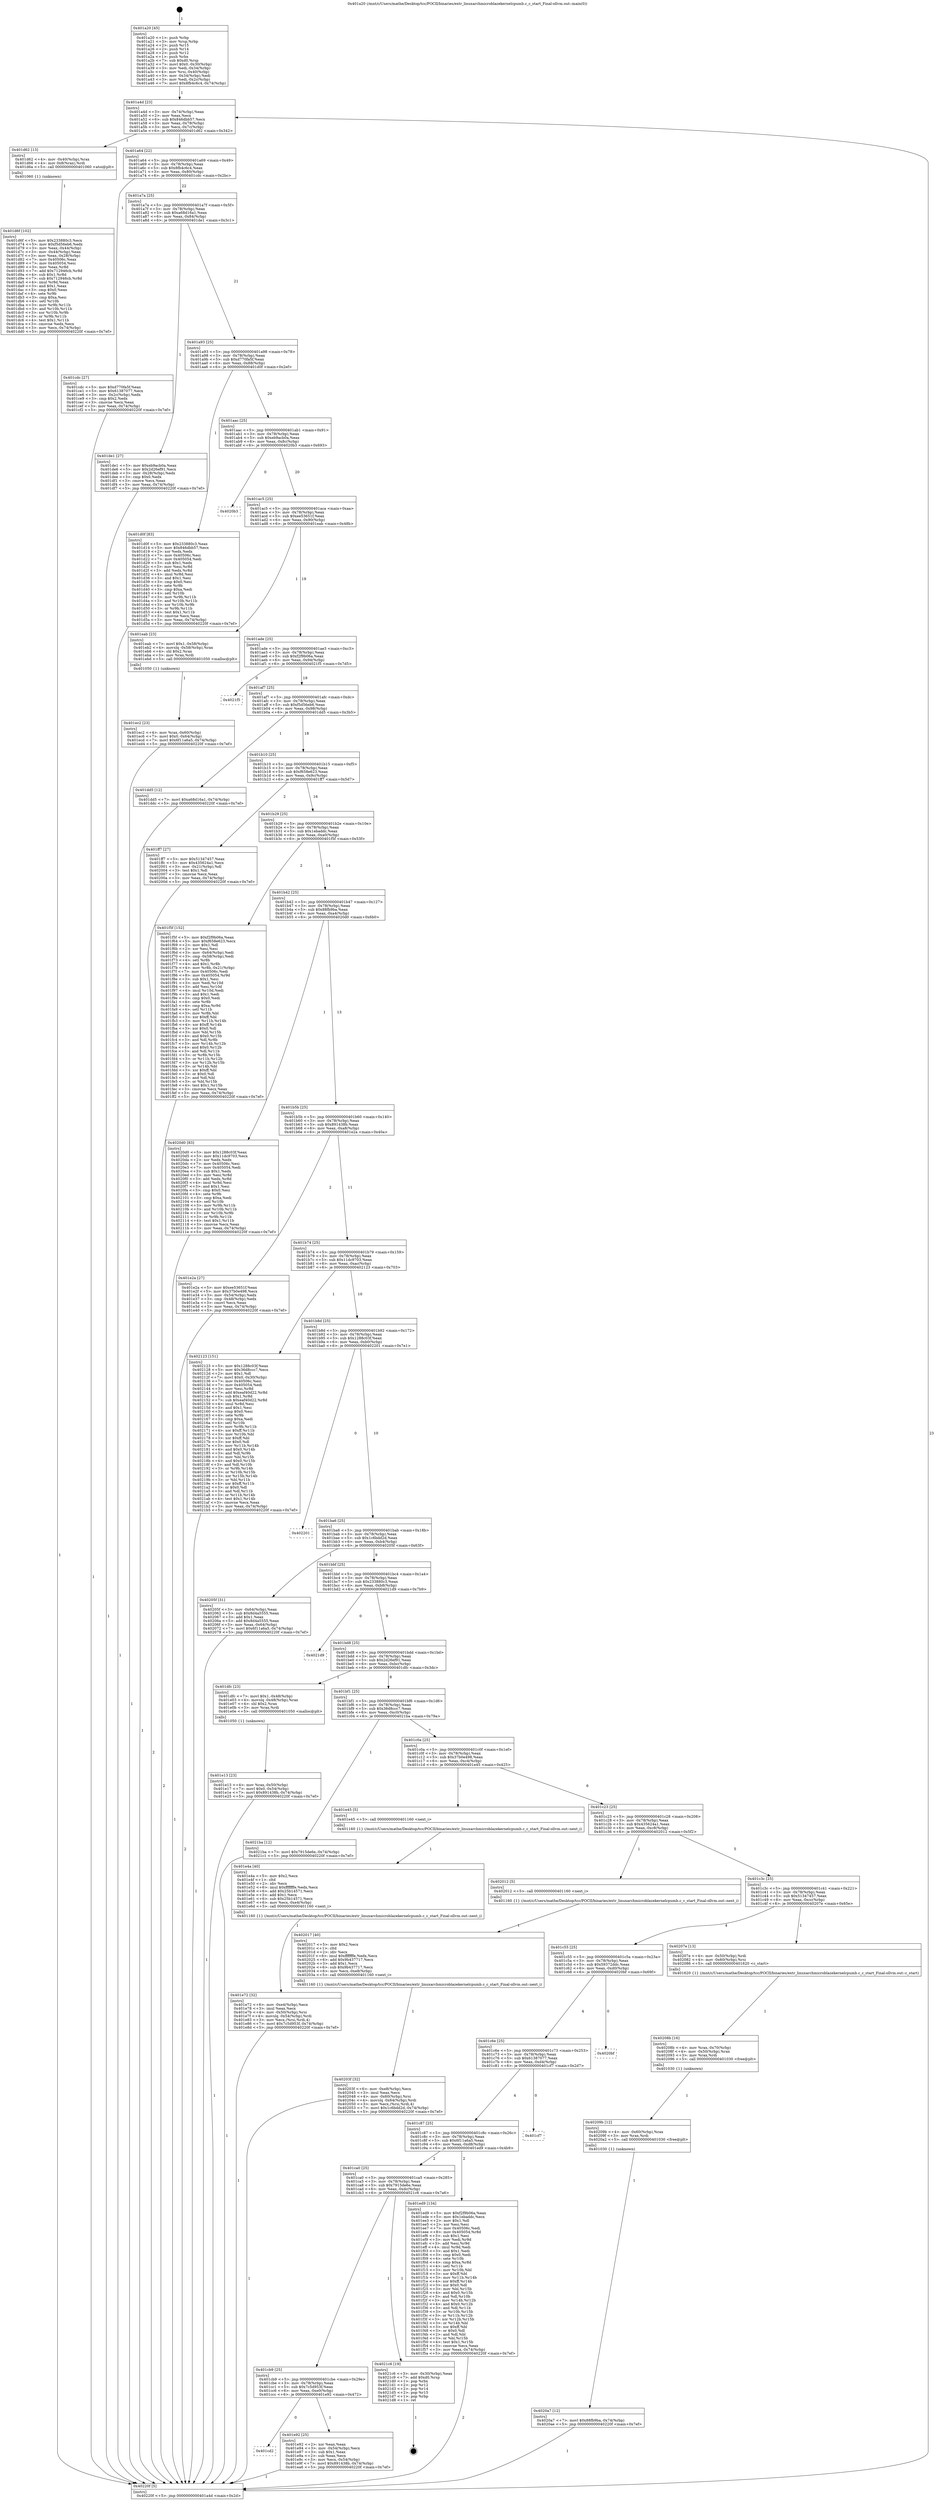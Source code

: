digraph "0x401a20" {
  label = "0x401a20 (/mnt/c/Users/mathe/Desktop/tcc/POCII/binaries/extr_linuxarchmicroblazekernelcpumb.c_c_start_Final-ollvm.out::main(0))"
  labelloc = "t"
  node[shape=record]

  Entry [label="",width=0.3,height=0.3,shape=circle,fillcolor=black,style=filled]
  "0x401a4d" [label="{
     0x401a4d [23]\l
     | [instrs]\l
     &nbsp;&nbsp;0x401a4d \<+3\>: mov -0x74(%rbp),%eax\l
     &nbsp;&nbsp;0x401a50 \<+2\>: mov %eax,%ecx\l
     &nbsp;&nbsp;0x401a52 \<+6\>: sub $0x846dbb57,%ecx\l
     &nbsp;&nbsp;0x401a58 \<+3\>: mov %eax,-0x78(%rbp)\l
     &nbsp;&nbsp;0x401a5b \<+3\>: mov %ecx,-0x7c(%rbp)\l
     &nbsp;&nbsp;0x401a5e \<+6\>: je 0000000000401d62 \<main+0x342\>\l
  }"]
  "0x401d62" [label="{
     0x401d62 [13]\l
     | [instrs]\l
     &nbsp;&nbsp;0x401d62 \<+4\>: mov -0x40(%rbp),%rax\l
     &nbsp;&nbsp;0x401d66 \<+4\>: mov 0x8(%rax),%rdi\l
     &nbsp;&nbsp;0x401d6a \<+5\>: call 0000000000401060 \<atoi@plt\>\l
     | [calls]\l
     &nbsp;&nbsp;0x401060 \{1\} (unknown)\l
  }"]
  "0x401a64" [label="{
     0x401a64 [22]\l
     | [instrs]\l
     &nbsp;&nbsp;0x401a64 \<+5\>: jmp 0000000000401a69 \<main+0x49\>\l
     &nbsp;&nbsp;0x401a69 \<+3\>: mov -0x78(%rbp),%eax\l
     &nbsp;&nbsp;0x401a6c \<+5\>: sub $0x8fb4c6c4,%eax\l
     &nbsp;&nbsp;0x401a71 \<+3\>: mov %eax,-0x80(%rbp)\l
     &nbsp;&nbsp;0x401a74 \<+6\>: je 0000000000401cdc \<main+0x2bc\>\l
  }"]
  Exit [label="",width=0.3,height=0.3,shape=circle,fillcolor=black,style=filled,peripheries=2]
  "0x401cdc" [label="{
     0x401cdc [27]\l
     | [instrs]\l
     &nbsp;&nbsp;0x401cdc \<+5\>: mov $0xd770fa5f,%eax\l
     &nbsp;&nbsp;0x401ce1 \<+5\>: mov $0x61387077,%ecx\l
     &nbsp;&nbsp;0x401ce6 \<+3\>: mov -0x2c(%rbp),%edx\l
     &nbsp;&nbsp;0x401ce9 \<+3\>: cmp $0x2,%edx\l
     &nbsp;&nbsp;0x401cec \<+3\>: cmovne %ecx,%eax\l
     &nbsp;&nbsp;0x401cef \<+3\>: mov %eax,-0x74(%rbp)\l
     &nbsp;&nbsp;0x401cf2 \<+5\>: jmp 000000000040220f \<main+0x7ef\>\l
  }"]
  "0x401a7a" [label="{
     0x401a7a [25]\l
     | [instrs]\l
     &nbsp;&nbsp;0x401a7a \<+5\>: jmp 0000000000401a7f \<main+0x5f\>\l
     &nbsp;&nbsp;0x401a7f \<+3\>: mov -0x78(%rbp),%eax\l
     &nbsp;&nbsp;0x401a82 \<+5\>: sub $0xa68d16a1,%eax\l
     &nbsp;&nbsp;0x401a87 \<+6\>: mov %eax,-0x84(%rbp)\l
     &nbsp;&nbsp;0x401a8d \<+6\>: je 0000000000401de1 \<main+0x3c1\>\l
  }"]
  "0x40220f" [label="{
     0x40220f [5]\l
     | [instrs]\l
     &nbsp;&nbsp;0x40220f \<+5\>: jmp 0000000000401a4d \<main+0x2d\>\l
  }"]
  "0x401a20" [label="{
     0x401a20 [45]\l
     | [instrs]\l
     &nbsp;&nbsp;0x401a20 \<+1\>: push %rbp\l
     &nbsp;&nbsp;0x401a21 \<+3\>: mov %rsp,%rbp\l
     &nbsp;&nbsp;0x401a24 \<+2\>: push %r15\l
     &nbsp;&nbsp;0x401a26 \<+2\>: push %r14\l
     &nbsp;&nbsp;0x401a28 \<+2\>: push %r12\l
     &nbsp;&nbsp;0x401a2a \<+1\>: push %rbx\l
     &nbsp;&nbsp;0x401a2b \<+7\>: sub $0xd0,%rsp\l
     &nbsp;&nbsp;0x401a32 \<+7\>: movl $0x0,-0x30(%rbp)\l
     &nbsp;&nbsp;0x401a39 \<+3\>: mov %edi,-0x34(%rbp)\l
     &nbsp;&nbsp;0x401a3c \<+4\>: mov %rsi,-0x40(%rbp)\l
     &nbsp;&nbsp;0x401a40 \<+3\>: mov -0x34(%rbp),%edi\l
     &nbsp;&nbsp;0x401a43 \<+3\>: mov %edi,-0x2c(%rbp)\l
     &nbsp;&nbsp;0x401a46 \<+7\>: movl $0x8fb4c6c4,-0x74(%rbp)\l
  }"]
  "0x4020a7" [label="{
     0x4020a7 [12]\l
     | [instrs]\l
     &nbsp;&nbsp;0x4020a7 \<+7\>: movl $0x88fb9ba,-0x74(%rbp)\l
     &nbsp;&nbsp;0x4020ae \<+5\>: jmp 000000000040220f \<main+0x7ef\>\l
  }"]
  "0x401de1" [label="{
     0x401de1 [27]\l
     | [instrs]\l
     &nbsp;&nbsp;0x401de1 \<+5\>: mov $0xeb9acb0a,%eax\l
     &nbsp;&nbsp;0x401de6 \<+5\>: mov $0x2d26ef91,%ecx\l
     &nbsp;&nbsp;0x401deb \<+3\>: mov -0x28(%rbp),%edx\l
     &nbsp;&nbsp;0x401dee \<+3\>: cmp $0x0,%edx\l
     &nbsp;&nbsp;0x401df1 \<+3\>: cmove %ecx,%eax\l
     &nbsp;&nbsp;0x401df4 \<+3\>: mov %eax,-0x74(%rbp)\l
     &nbsp;&nbsp;0x401df7 \<+5\>: jmp 000000000040220f \<main+0x7ef\>\l
  }"]
  "0x401a93" [label="{
     0x401a93 [25]\l
     | [instrs]\l
     &nbsp;&nbsp;0x401a93 \<+5\>: jmp 0000000000401a98 \<main+0x78\>\l
     &nbsp;&nbsp;0x401a98 \<+3\>: mov -0x78(%rbp),%eax\l
     &nbsp;&nbsp;0x401a9b \<+5\>: sub $0xd770fa5f,%eax\l
     &nbsp;&nbsp;0x401aa0 \<+6\>: mov %eax,-0x88(%rbp)\l
     &nbsp;&nbsp;0x401aa6 \<+6\>: je 0000000000401d0f \<main+0x2ef\>\l
  }"]
  "0x40209b" [label="{
     0x40209b [12]\l
     | [instrs]\l
     &nbsp;&nbsp;0x40209b \<+4\>: mov -0x60(%rbp),%rax\l
     &nbsp;&nbsp;0x40209f \<+3\>: mov %rax,%rdi\l
     &nbsp;&nbsp;0x4020a2 \<+5\>: call 0000000000401030 \<free@plt\>\l
     | [calls]\l
     &nbsp;&nbsp;0x401030 \{1\} (unknown)\l
  }"]
  "0x401d0f" [label="{
     0x401d0f [83]\l
     | [instrs]\l
     &nbsp;&nbsp;0x401d0f \<+5\>: mov $0x233880c3,%eax\l
     &nbsp;&nbsp;0x401d14 \<+5\>: mov $0x846dbb57,%ecx\l
     &nbsp;&nbsp;0x401d19 \<+2\>: xor %edx,%edx\l
     &nbsp;&nbsp;0x401d1b \<+7\>: mov 0x40506c,%esi\l
     &nbsp;&nbsp;0x401d22 \<+7\>: mov 0x405054,%edi\l
     &nbsp;&nbsp;0x401d29 \<+3\>: sub $0x1,%edx\l
     &nbsp;&nbsp;0x401d2c \<+3\>: mov %esi,%r8d\l
     &nbsp;&nbsp;0x401d2f \<+3\>: add %edx,%r8d\l
     &nbsp;&nbsp;0x401d32 \<+4\>: imul %r8d,%esi\l
     &nbsp;&nbsp;0x401d36 \<+3\>: and $0x1,%esi\l
     &nbsp;&nbsp;0x401d39 \<+3\>: cmp $0x0,%esi\l
     &nbsp;&nbsp;0x401d3c \<+4\>: sete %r9b\l
     &nbsp;&nbsp;0x401d40 \<+3\>: cmp $0xa,%edi\l
     &nbsp;&nbsp;0x401d43 \<+4\>: setl %r10b\l
     &nbsp;&nbsp;0x401d47 \<+3\>: mov %r9b,%r11b\l
     &nbsp;&nbsp;0x401d4a \<+3\>: and %r10b,%r11b\l
     &nbsp;&nbsp;0x401d4d \<+3\>: xor %r10b,%r9b\l
     &nbsp;&nbsp;0x401d50 \<+3\>: or %r9b,%r11b\l
     &nbsp;&nbsp;0x401d53 \<+4\>: test $0x1,%r11b\l
     &nbsp;&nbsp;0x401d57 \<+3\>: cmovne %ecx,%eax\l
     &nbsp;&nbsp;0x401d5a \<+3\>: mov %eax,-0x74(%rbp)\l
     &nbsp;&nbsp;0x401d5d \<+5\>: jmp 000000000040220f \<main+0x7ef\>\l
  }"]
  "0x401aac" [label="{
     0x401aac [25]\l
     | [instrs]\l
     &nbsp;&nbsp;0x401aac \<+5\>: jmp 0000000000401ab1 \<main+0x91\>\l
     &nbsp;&nbsp;0x401ab1 \<+3\>: mov -0x78(%rbp),%eax\l
     &nbsp;&nbsp;0x401ab4 \<+5\>: sub $0xeb9acb0a,%eax\l
     &nbsp;&nbsp;0x401ab9 \<+6\>: mov %eax,-0x8c(%rbp)\l
     &nbsp;&nbsp;0x401abf \<+6\>: je 00000000004020b3 \<main+0x693\>\l
  }"]
  "0x401d6f" [label="{
     0x401d6f [102]\l
     | [instrs]\l
     &nbsp;&nbsp;0x401d6f \<+5\>: mov $0x233880c3,%ecx\l
     &nbsp;&nbsp;0x401d74 \<+5\>: mov $0xf5d56eb6,%edx\l
     &nbsp;&nbsp;0x401d79 \<+3\>: mov %eax,-0x44(%rbp)\l
     &nbsp;&nbsp;0x401d7c \<+3\>: mov -0x44(%rbp),%eax\l
     &nbsp;&nbsp;0x401d7f \<+3\>: mov %eax,-0x28(%rbp)\l
     &nbsp;&nbsp;0x401d82 \<+7\>: mov 0x40506c,%eax\l
     &nbsp;&nbsp;0x401d89 \<+7\>: mov 0x405054,%esi\l
     &nbsp;&nbsp;0x401d90 \<+3\>: mov %eax,%r8d\l
     &nbsp;&nbsp;0x401d93 \<+7\>: add $0x712946cb,%r8d\l
     &nbsp;&nbsp;0x401d9a \<+4\>: sub $0x1,%r8d\l
     &nbsp;&nbsp;0x401d9e \<+7\>: sub $0x712946cb,%r8d\l
     &nbsp;&nbsp;0x401da5 \<+4\>: imul %r8d,%eax\l
     &nbsp;&nbsp;0x401da9 \<+3\>: and $0x1,%eax\l
     &nbsp;&nbsp;0x401dac \<+3\>: cmp $0x0,%eax\l
     &nbsp;&nbsp;0x401daf \<+4\>: sete %r9b\l
     &nbsp;&nbsp;0x401db3 \<+3\>: cmp $0xa,%esi\l
     &nbsp;&nbsp;0x401db6 \<+4\>: setl %r10b\l
     &nbsp;&nbsp;0x401dba \<+3\>: mov %r9b,%r11b\l
     &nbsp;&nbsp;0x401dbd \<+3\>: and %r10b,%r11b\l
     &nbsp;&nbsp;0x401dc0 \<+3\>: xor %r10b,%r9b\l
     &nbsp;&nbsp;0x401dc3 \<+3\>: or %r9b,%r11b\l
     &nbsp;&nbsp;0x401dc6 \<+4\>: test $0x1,%r11b\l
     &nbsp;&nbsp;0x401dca \<+3\>: cmovne %edx,%ecx\l
     &nbsp;&nbsp;0x401dcd \<+3\>: mov %ecx,-0x74(%rbp)\l
     &nbsp;&nbsp;0x401dd0 \<+5\>: jmp 000000000040220f \<main+0x7ef\>\l
  }"]
  "0x40208b" [label="{
     0x40208b [16]\l
     | [instrs]\l
     &nbsp;&nbsp;0x40208b \<+4\>: mov %rax,-0x70(%rbp)\l
     &nbsp;&nbsp;0x40208f \<+4\>: mov -0x50(%rbp),%rax\l
     &nbsp;&nbsp;0x402093 \<+3\>: mov %rax,%rdi\l
     &nbsp;&nbsp;0x402096 \<+5\>: call 0000000000401030 \<free@plt\>\l
     | [calls]\l
     &nbsp;&nbsp;0x401030 \{1\} (unknown)\l
  }"]
  "0x4020b3" [label="{
     0x4020b3\l
  }", style=dashed]
  "0x401ac5" [label="{
     0x401ac5 [25]\l
     | [instrs]\l
     &nbsp;&nbsp;0x401ac5 \<+5\>: jmp 0000000000401aca \<main+0xaa\>\l
     &nbsp;&nbsp;0x401aca \<+3\>: mov -0x78(%rbp),%eax\l
     &nbsp;&nbsp;0x401acd \<+5\>: sub $0xee53651f,%eax\l
     &nbsp;&nbsp;0x401ad2 \<+6\>: mov %eax,-0x90(%rbp)\l
     &nbsp;&nbsp;0x401ad8 \<+6\>: je 0000000000401eab \<main+0x48b\>\l
  }"]
  "0x40203f" [label="{
     0x40203f [32]\l
     | [instrs]\l
     &nbsp;&nbsp;0x40203f \<+6\>: mov -0xe8(%rbp),%ecx\l
     &nbsp;&nbsp;0x402045 \<+3\>: imul %eax,%ecx\l
     &nbsp;&nbsp;0x402048 \<+4\>: mov -0x60(%rbp),%rsi\l
     &nbsp;&nbsp;0x40204c \<+4\>: movslq -0x64(%rbp),%rdi\l
     &nbsp;&nbsp;0x402050 \<+3\>: mov %ecx,(%rsi,%rdi,4)\l
     &nbsp;&nbsp;0x402053 \<+7\>: movl $0x1c6bdd2d,-0x74(%rbp)\l
     &nbsp;&nbsp;0x40205a \<+5\>: jmp 000000000040220f \<main+0x7ef\>\l
  }"]
  "0x401eab" [label="{
     0x401eab [23]\l
     | [instrs]\l
     &nbsp;&nbsp;0x401eab \<+7\>: movl $0x1,-0x58(%rbp)\l
     &nbsp;&nbsp;0x401eb2 \<+4\>: movslq -0x58(%rbp),%rax\l
     &nbsp;&nbsp;0x401eb6 \<+4\>: shl $0x2,%rax\l
     &nbsp;&nbsp;0x401eba \<+3\>: mov %rax,%rdi\l
     &nbsp;&nbsp;0x401ebd \<+5\>: call 0000000000401050 \<malloc@plt\>\l
     | [calls]\l
     &nbsp;&nbsp;0x401050 \{1\} (unknown)\l
  }"]
  "0x401ade" [label="{
     0x401ade [25]\l
     | [instrs]\l
     &nbsp;&nbsp;0x401ade \<+5\>: jmp 0000000000401ae3 \<main+0xc3\>\l
     &nbsp;&nbsp;0x401ae3 \<+3\>: mov -0x78(%rbp),%eax\l
     &nbsp;&nbsp;0x401ae6 \<+5\>: sub $0xf2f9b06a,%eax\l
     &nbsp;&nbsp;0x401aeb \<+6\>: mov %eax,-0x94(%rbp)\l
     &nbsp;&nbsp;0x401af1 \<+6\>: je 00000000004021f5 \<main+0x7d5\>\l
  }"]
  "0x402017" [label="{
     0x402017 [40]\l
     | [instrs]\l
     &nbsp;&nbsp;0x402017 \<+5\>: mov $0x2,%ecx\l
     &nbsp;&nbsp;0x40201c \<+1\>: cltd\l
     &nbsp;&nbsp;0x40201d \<+2\>: idiv %ecx\l
     &nbsp;&nbsp;0x40201f \<+6\>: imul $0xfffffffe,%edx,%ecx\l
     &nbsp;&nbsp;0x402025 \<+6\>: add $0x9b437717,%ecx\l
     &nbsp;&nbsp;0x40202b \<+3\>: add $0x1,%ecx\l
     &nbsp;&nbsp;0x40202e \<+6\>: sub $0x9b437717,%ecx\l
     &nbsp;&nbsp;0x402034 \<+6\>: mov %ecx,-0xe8(%rbp)\l
     &nbsp;&nbsp;0x40203a \<+5\>: call 0000000000401160 \<next_i\>\l
     | [calls]\l
     &nbsp;&nbsp;0x401160 \{1\} (/mnt/c/Users/mathe/Desktop/tcc/POCII/binaries/extr_linuxarchmicroblazekernelcpumb.c_c_start_Final-ollvm.out::next_i)\l
  }"]
  "0x4021f5" [label="{
     0x4021f5\l
  }", style=dashed]
  "0x401af7" [label="{
     0x401af7 [25]\l
     | [instrs]\l
     &nbsp;&nbsp;0x401af7 \<+5\>: jmp 0000000000401afc \<main+0xdc\>\l
     &nbsp;&nbsp;0x401afc \<+3\>: mov -0x78(%rbp),%eax\l
     &nbsp;&nbsp;0x401aff \<+5\>: sub $0xf5d56eb6,%eax\l
     &nbsp;&nbsp;0x401b04 \<+6\>: mov %eax,-0x98(%rbp)\l
     &nbsp;&nbsp;0x401b0a \<+6\>: je 0000000000401dd5 \<main+0x3b5\>\l
  }"]
  "0x401ec2" [label="{
     0x401ec2 [23]\l
     | [instrs]\l
     &nbsp;&nbsp;0x401ec2 \<+4\>: mov %rax,-0x60(%rbp)\l
     &nbsp;&nbsp;0x401ec6 \<+7\>: movl $0x0,-0x64(%rbp)\l
     &nbsp;&nbsp;0x401ecd \<+7\>: movl $0x6f11a6a5,-0x74(%rbp)\l
     &nbsp;&nbsp;0x401ed4 \<+5\>: jmp 000000000040220f \<main+0x7ef\>\l
  }"]
  "0x401dd5" [label="{
     0x401dd5 [12]\l
     | [instrs]\l
     &nbsp;&nbsp;0x401dd5 \<+7\>: movl $0xa68d16a1,-0x74(%rbp)\l
     &nbsp;&nbsp;0x401ddc \<+5\>: jmp 000000000040220f \<main+0x7ef\>\l
  }"]
  "0x401b10" [label="{
     0x401b10 [25]\l
     | [instrs]\l
     &nbsp;&nbsp;0x401b10 \<+5\>: jmp 0000000000401b15 \<main+0xf5\>\l
     &nbsp;&nbsp;0x401b15 \<+3\>: mov -0x78(%rbp),%eax\l
     &nbsp;&nbsp;0x401b18 \<+5\>: sub $0xf658e623,%eax\l
     &nbsp;&nbsp;0x401b1d \<+6\>: mov %eax,-0x9c(%rbp)\l
     &nbsp;&nbsp;0x401b23 \<+6\>: je 0000000000401ff7 \<main+0x5d7\>\l
  }"]
  "0x401cd2" [label="{
     0x401cd2\l
  }", style=dashed]
  "0x401ff7" [label="{
     0x401ff7 [27]\l
     | [instrs]\l
     &nbsp;&nbsp;0x401ff7 \<+5\>: mov $0x51347457,%eax\l
     &nbsp;&nbsp;0x401ffc \<+5\>: mov $0x435624a1,%ecx\l
     &nbsp;&nbsp;0x402001 \<+3\>: mov -0x21(%rbp),%dl\l
     &nbsp;&nbsp;0x402004 \<+3\>: test $0x1,%dl\l
     &nbsp;&nbsp;0x402007 \<+3\>: cmovne %ecx,%eax\l
     &nbsp;&nbsp;0x40200a \<+3\>: mov %eax,-0x74(%rbp)\l
     &nbsp;&nbsp;0x40200d \<+5\>: jmp 000000000040220f \<main+0x7ef\>\l
  }"]
  "0x401b29" [label="{
     0x401b29 [25]\l
     | [instrs]\l
     &nbsp;&nbsp;0x401b29 \<+5\>: jmp 0000000000401b2e \<main+0x10e\>\l
     &nbsp;&nbsp;0x401b2e \<+3\>: mov -0x78(%rbp),%eax\l
     &nbsp;&nbsp;0x401b31 \<+5\>: sub $0x1ebaddc,%eax\l
     &nbsp;&nbsp;0x401b36 \<+6\>: mov %eax,-0xa0(%rbp)\l
     &nbsp;&nbsp;0x401b3c \<+6\>: je 0000000000401f5f \<main+0x53f\>\l
  }"]
  "0x401e92" [label="{
     0x401e92 [25]\l
     | [instrs]\l
     &nbsp;&nbsp;0x401e92 \<+2\>: xor %eax,%eax\l
     &nbsp;&nbsp;0x401e94 \<+3\>: mov -0x54(%rbp),%ecx\l
     &nbsp;&nbsp;0x401e97 \<+3\>: sub $0x1,%eax\l
     &nbsp;&nbsp;0x401e9a \<+2\>: sub %eax,%ecx\l
     &nbsp;&nbsp;0x401e9c \<+3\>: mov %ecx,-0x54(%rbp)\l
     &nbsp;&nbsp;0x401e9f \<+7\>: movl $0x891438b,-0x74(%rbp)\l
     &nbsp;&nbsp;0x401ea6 \<+5\>: jmp 000000000040220f \<main+0x7ef\>\l
  }"]
  "0x401f5f" [label="{
     0x401f5f [152]\l
     | [instrs]\l
     &nbsp;&nbsp;0x401f5f \<+5\>: mov $0xf2f9b06a,%eax\l
     &nbsp;&nbsp;0x401f64 \<+5\>: mov $0xf658e623,%ecx\l
     &nbsp;&nbsp;0x401f69 \<+2\>: mov $0x1,%dl\l
     &nbsp;&nbsp;0x401f6b \<+2\>: xor %esi,%esi\l
     &nbsp;&nbsp;0x401f6d \<+3\>: mov -0x64(%rbp),%edi\l
     &nbsp;&nbsp;0x401f70 \<+3\>: cmp -0x58(%rbp),%edi\l
     &nbsp;&nbsp;0x401f73 \<+4\>: setl %r8b\l
     &nbsp;&nbsp;0x401f77 \<+4\>: and $0x1,%r8b\l
     &nbsp;&nbsp;0x401f7b \<+4\>: mov %r8b,-0x21(%rbp)\l
     &nbsp;&nbsp;0x401f7f \<+7\>: mov 0x40506c,%edi\l
     &nbsp;&nbsp;0x401f86 \<+8\>: mov 0x405054,%r9d\l
     &nbsp;&nbsp;0x401f8e \<+3\>: sub $0x1,%esi\l
     &nbsp;&nbsp;0x401f91 \<+3\>: mov %edi,%r10d\l
     &nbsp;&nbsp;0x401f94 \<+3\>: add %esi,%r10d\l
     &nbsp;&nbsp;0x401f97 \<+4\>: imul %r10d,%edi\l
     &nbsp;&nbsp;0x401f9b \<+3\>: and $0x1,%edi\l
     &nbsp;&nbsp;0x401f9e \<+3\>: cmp $0x0,%edi\l
     &nbsp;&nbsp;0x401fa1 \<+4\>: sete %r8b\l
     &nbsp;&nbsp;0x401fa5 \<+4\>: cmp $0xa,%r9d\l
     &nbsp;&nbsp;0x401fa9 \<+4\>: setl %r11b\l
     &nbsp;&nbsp;0x401fad \<+3\>: mov %r8b,%bl\l
     &nbsp;&nbsp;0x401fb0 \<+3\>: xor $0xff,%bl\l
     &nbsp;&nbsp;0x401fb3 \<+3\>: mov %r11b,%r14b\l
     &nbsp;&nbsp;0x401fb6 \<+4\>: xor $0xff,%r14b\l
     &nbsp;&nbsp;0x401fba \<+3\>: xor $0x0,%dl\l
     &nbsp;&nbsp;0x401fbd \<+3\>: mov %bl,%r15b\l
     &nbsp;&nbsp;0x401fc0 \<+4\>: and $0x0,%r15b\l
     &nbsp;&nbsp;0x401fc4 \<+3\>: and %dl,%r8b\l
     &nbsp;&nbsp;0x401fc7 \<+3\>: mov %r14b,%r12b\l
     &nbsp;&nbsp;0x401fca \<+4\>: and $0x0,%r12b\l
     &nbsp;&nbsp;0x401fce \<+3\>: and %dl,%r11b\l
     &nbsp;&nbsp;0x401fd1 \<+3\>: or %r8b,%r15b\l
     &nbsp;&nbsp;0x401fd4 \<+3\>: or %r11b,%r12b\l
     &nbsp;&nbsp;0x401fd7 \<+3\>: xor %r12b,%r15b\l
     &nbsp;&nbsp;0x401fda \<+3\>: or %r14b,%bl\l
     &nbsp;&nbsp;0x401fdd \<+3\>: xor $0xff,%bl\l
     &nbsp;&nbsp;0x401fe0 \<+3\>: or $0x0,%dl\l
     &nbsp;&nbsp;0x401fe3 \<+2\>: and %dl,%bl\l
     &nbsp;&nbsp;0x401fe5 \<+3\>: or %bl,%r15b\l
     &nbsp;&nbsp;0x401fe8 \<+4\>: test $0x1,%r15b\l
     &nbsp;&nbsp;0x401fec \<+3\>: cmovne %ecx,%eax\l
     &nbsp;&nbsp;0x401fef \<+3\>: mov %eax,-0x74(%rbp)\l
     &nbsp;&nbsp;0x401ff2 \<+5\>: jmp 000000000040220f \<main+0x7ef\>\l
  }"]
  "0x401b42" [label="{
     0x401b42 [25]\l
     | [instrs]\l
     &nbsp;&nbsp;0x401b42 \<+5\>: jmp 0000000000401b47 \<main+0x127\>\l
     &nbsp;&nbsp;0x401b47 \<+3\>: mov -0x78(%rbp),%eax\l
     &nbsp;&nbsp;0x401b4a \<+5\>: sub $0x88fb9ba,%eax\l
     &nbsp;&nbsp;0x401b4f \<+6\>: mov %eax,-0xa4(%rbp)\l
     &nbsp;&nbsp;0x401b55 \<+6\>: je 00000000004020d0 \<main+0x6b0\>\l
  }"]
  "0x401cb9" [label="{
     0x401cb9 [25]\l
     | [instrs]\l
     &nbsp;&nbsp;0x401cb9 \<+5\>: jmp 0000000000401cbe \<main+0x29e\>\l
     &nbsp;&nbsp;0x401cbe \<+3\>: mov -0x78(%rbp),%eax\l
     &nbsp;&nbsp;0x401cc1 \<+5\>: sub $0x7c5d953f,%eax\l
     &nbsp;&nbsp;0x401cc6 \<+6\>: mov %eax,-0xe0(%rbp)\l
     &nbsp;&nbsp;0x401ccc \<+6\>: je 0000000000401e92 \<main+0x472\>\l
  }"]
  "0x4020d0" [label="{
     0x4020d0 [83]\l
     | [instrs]\l
     &nbsp;&nbsp;0x4020d0 \<+5\>: mov $0x1288c03f,%eax\l
     &nbsp;&nbsp;0x4020d5 \<+5\>: mov $0x11dc9703,%ecx\l
     &nbsp;&nbsp;0x4020da \<+2\>: xor %edx,%edx\l
     &nbsp;&nbsp;0x4020dc \<+7\>: mov 0x40506c,%esi\l
     &nbsp;&nbsp;0x4020e3 \<+7\>: mov 0x405054,%edi\l
     &nbsp;&nbsp;0x4020ea \<+3\>: sub $0x1,%edx\l
     &nbsp;&nbsp;0x4020ed \<+3\>: mov %esi,%r8d\l
     &nbsp;&nbsp;0x4020f0 \<+3\>: add %edx,%r8d\l
     &nbsp;&nbsp;0x4020f3 \<+4\>: imul %r8d,%esi\l
     &nbsp;&nbsp;0x4020f7 \<+3\>: and $0x1,%esi\l
     &nbsp;&nbsp;0x4020fa \<+3\>: cmp $0x0,%esi\l
     &nbsp;&nbsp;0x4020fd \<+4\>: sete %r9b\l
     &nbsp;&nbsp;0x402101 \<+3\>: cmp $0xa,%edi\l
     &nbsp;&nbsp;0x402104 \<+4\>: setl %r10b\l
     &nbsp;&nbsp;0x402108 \<+3\>: mov %r9b,%r11b\l
     &nbsp;&nbsp;0x40210b \<+3\>: and %r10b,%r11b\l
     &nbsp;&nbsp;0x40210e \<+3\>: xor %r10b,%r9b\l
     &nbsp;&nbsp;0x402111 \<+3\>: or %r9b,%r11b\l
     &nbsp;&nbsp;0x402114 \<+4\>: test $0x1,%r11b\l
     &nbsp;&nbsp;0x402118 \<+3\>: cmovne %ecx,%eax\l
     &nbsp;&nbsp;0x40211b \<+3\>: mov %eax,-0x74(%rbp)\l
     &nbsp;&nbsp;0x40211e \<+5\>: jmp 000000000040220f \<main+0x7ef\>\l
  }"]
  "0x401b5b" [label="{
     0x401b5b [25]\l
     | [instrs]\l
     &nbsp;&nbsp;0x401b5b \<+5\>: jmp 0000000000401b60 \<main+0x140\>\l
     &nbsp;&nbsp;0x401b60 \<+3\>: mov -0x78(%rbp),%eax\l
     &nbsp;&nbsp;0x401b63 \<+5\>: sub $0x891438b,%eax\l
     &nbsp;&nbsp;0x401b68 \<+6\>: mov %eax,-0xa8(%rbp)\l
     &nbsp;&nbsp;0x401b6e \<+6\>: je 0000000000401e2a \<main+0x40a\>\l
  }"]
  "0x4021c6" [label="{
     0x4021c6 [19]\l
     | [instrs]\l
     &nbsp;&nbsp;0x4021c6 \<+3\>: mov -0x30(%rbp),%eax\l
     &nbsp;&nbsp;0x4021c9 \<+7\>: add $0xd0,%rsp\l
     &nbsp;&nbsp;0x4021d0 \<+1\>: pop %rbx\l
     &nbsp;&nbsp;0x4021d1 \<+2\>: pop %r12\l
     &nbsp;&nbsp;0x4021d3 \<+2\>: pop %r14\l
     &nbsp;&nbsp;0x4021d5 \<+2\>: pop %r15\l
     &nbsp;&nbsp;0x4021d7 \<+1\>: pop %rbp\l
     &nbsp;&nbsp;0x4021d8 \<+1\>: ret\l
  }"]
  "0x401e2a" [label="{
     0x401e2a [27]\l
     | [instrs]\l
     &nbsp;&nbsp;0x401e2a \<+5\>: mov $0xee53651f,%eax\l
     &nbsp;&nbsp;0x401e2f \<+5\>: mov $0x37b0e498,%ecx\l
     &nbsp;&nbsp;0x401e34 \<+3\>: mov -0x54(%rbp),%edx\l
     &nbsp;&nbsp;0x401e37 \<+3\>: cmp -0x48(%rbp),%edx\l
     &nbsp;&nbsp;0x401e3a \<+3\>: cmovl %ecx,%eax\l
     &nbsp;&nbsp;0x401e3d \<+3\>: mov %eax,-0x74(%rbp)\l
     &nbsp;&nbsp;0x401e40 \<+5\>: jmp 000000000040220f \<main+0x7ef\>\l
  }"]
  "0x401b74" [label="{
     0x401b74 [25]\l
     | [instrs]\l
     &nbsp;&nbsp;0x401b74 \<+5\>: jmp 0000000000401b79 \<main+0x159\>\l
     &nbsp;&nbsp;0x401b79 \<+3\>: mov -0x78(%rbp),%eax\l
     &nbsp;&nbsp;0x401b7c \<+5\>: sub $0x11dc9703,%eax\l
     &nbsp;&nbsp;0x401b81 \<+6\>: mov %eax,-0xac(%rbp)\l
     &nbsp;&nbsp;0x401b87 \<+6\>: je 0000000000402123 \<main+0x703\>\l
  }"]
  "0x401ca0" [label="{
     0x401ca0 [25]\l
     | [instrs]\l
     &nbsp;&nbsp;0x401ca0 \<+5\>: jmp 0000000000401ca5 \<main+0x285\>\l
     &nbsp;&nbsp;0x401ca5 \<+3\>: mov -0x78(%rbp),%eax\l
     &nbsp;&nbsp;0x401ca8 \<+5\>: sub $0x7915de6e,%eax\l
     &nbsp;&nbsp;0x401cad \<+6\>: mov %eax,-0xdc(%rbp)\l
     &nbsp;&nbsp;0x401cb3 \<+6\>: je 00000000004021c6 \<main+0x7a6\>\l
  }"]
  "0x402123" [label="{
     0x402123 [151]\l
     | [instrs]\l
     &nbsp;&nbsp;0x402123 \<+5\>: mov $0x1288c03f,%eax\l
     &nbsp;&nbsp;0x402128 \<+5\>: mov $0x36d8ccc7,%ecx\l
     &nbsp;&nbsp;0x40212d \<+2\>: mov $0x1,%dl\l
     &nbsp;&nbsp;0x40212f \<+7\>: movl $0x0,-0x30(%rbp)\l
     &nbsp;&nbsp;0x402136 \<+7\>: mov 0x40506c,%esi\l
     &nbsp;&nbsp;0x40213d \<+7\>: mov 0x405054,%edi\l
     &nbsp;&nbsp;0x402144 \<+3\>: mov %esi,%r8d\l
     &nbsp;&nbsp;0x402147 \<+7\>: add $0xeaf40d22,%r8d\l
     &nbsp;&nbsp;0x40214e \<+4\>: sub $0x1,%r8d\l
     &nbsp;&nbsp;0x402152 \<+7\>: sub $0xeaf40d22,%r8d\l
     &nbsp;&nbsp;0x402159 \<+4\>: imul %r8d,%esi\l
     &nbsp;&nbsp;0x40215d \<+3\>: and $0x1,%esi\l
     &nbsp;&nbsp;0x402160 \<+3\>: cmp $0x0,%esi\l
     &nbsp;&nbsp;0x402163 \<+4\>: sete %r9b\l
     &nbsp;&nbsp;0x402167 \<+3\>: cmp $0xa,%edi\l
     &nbsp;&nbsp;0x40216a \<+4\>: setl %r10b\l
     &nbsp;&nbsp;0x40216e \<+3\>: mov %r9b,%r11b\l
     &nbsp;&nbsp;0x402171 \<+4\>: xor $0xff,%r11b\l
     &nbsp;&nbsp;0x402175 \<+3\>: mov %r10b,%bl\l
     &nbsp;&nbsp;0x402178 \<+3\>: xor $0xff,%bl\l
     &nbsp;&nbsp;0x40217b \<+3\>: xor $0x0,%dl\l
     &nbsp;&nbsp;0x40217e \<+3\>: mov %r11b,%r14b\l
     &nbsp;&nbsp;0x402181 \<+4\>: and $0x0,%r14b\l
     &nbsp;&nbsp;0x402185 \<+3\>: and %dl,%r9b\l
     &nbsp;&nbsp;0x402188 \<+3\>: mov %bl,%r15b\l
     &nbsp;&nbsp;0x40218b \<+4\>: and $0x0,%r15b\l
     &nbsp;&nbsp;0x40218f \<+3\>: and %dl,%r10b\l
     &nbsp;&nbsp;0x402192 \<+3\>: or %r9b,%r14b\l
     &nbsp;&nbsp;0x402195 \<+3\>: or %r10b,%r15b\l
     &nbsp;&nbsp;0x402198 \<+3\>: xor %r15b,%r14b\l
     &nbsp;&nbsp;0x40219b \<+3\>: or %bl,%r11b\l
     &nbsp;&nbsp;0x40219e \<+4\>: xor $0xff,%r11b\l
     &nbsp;&nbsp;0x4021a2 \<+3\>: or $0x0,%dl\l
     &nbsp;&nbsp;0x4021a5 \<+3\>: and %dl,%r11b\l
     &nbsp;&nbsp;0x4021a8 \<+3\>: or %r11b,%r14b\l
     &nbsp;&nbsp;0x4021ab \<+4\>: test $0x1,%r14b\l
     &nbsp;&nbsp;0x4021af \<+3\>: cmovne %ecx,%eax\l
     &nbsp;&nbsp;0x4021b2 \<+3\>: mov %eax,-0x74(%rbp)\l
     &nbsp;&nbsp;0x4021b5 \<+5\>: jmp 000000000040220f \<main+0x7ef\>\l
  }"]
  "0x401b8d" [label="{
     0x401b8d [25]\l
     | [instrs]\l
     &nbsp;&nbsp;0x401b8d \<+5\>: jmp 0000000000401b92 \<main+0x172\>\l
     &nbsp;&nbsp;0x401b92 \<+3\>: mov -0x78(%rbp),%eax\l
     &nbsp;&nbsp;0x401b95 \<+5\>: sub $0x1288c03f,%eax\l
     &nbsp;&nbsp;0x401b9a \<+6\>: mov %eax,-0xb0(%rbp)\l
     &nbsp;&nbsp;0x401ba0 \<+6\>: je 0000000000402201 \<main+0x7e1\>\l
  }"]
  "0x401ed9" [label="{
     0x401ed9 [134]\l
     | [instrs]\l
     &nbsp;&nbsp;0x401ed9 \<+5\>: mov $0xf2f9b06a,%eax\l
     &nbsp;&nbsp;0x401ede \<+5\>: mov $0x1ebaddc,%ecx\l
     &nbsp;&nbsp;0x401ee3 \<+2\>: mov $0x1,%dl\l
     &nbsp;&nbsp;0x401ee5 \<+2\>: xor %esi,%esi\l
     &nbsp;&nbsp;0x401ee7 \<+7\>: mov 0x40506c,%edi\l
     &nbsp;&nbsp;0x401eee \<+8\>: mov 0x405054,%r8d\l
     &nbsp;&nbsp;0x401ef6 \<+3\>: sub $0x1,%esi\l
     &nbsp;&nbsp;0x401ef9 \<+3\>: mov %edi,%r9d\l
     &nbsp;&nbsp;0x401efc \<+3\>: add %esi,%r9d\l
     &nbsp;&nbsp;0x401eff \<+4\>: imul %r9d,%edi\l
     &nbsp;&nbsp;0x401f03 \<+3\>: and $0x1,%edi\l
     &nbsp;&nbsp;0x401f06 \<+3\>: cmp $0x0,%edi\l
     &nbsp;&nbsp;0x401f09 \<+4\>: sete %r10b\l
     &nbsp;&nbsp;0x401f0d \<+4\>: cmp $0xa,%r8d\l
     &nbsp;&nbsp;0x401f11 \<+4\>: setl %r11b\l
     &nbsp;&nbsp;0x401f15 \<+3\>: mov %r10b,%bl\l
     &nbsp;&nbsp;0x401f18 \<+3\>: xor $0xff,%bl\l
     &nbsp;&nbsp;0x401f1b \<+3\>: mov %r11b,%r14b\l
     &nbsp;&nbsp;0x401f1e \<+4\>: xor $0xff,%r14b\l
     &nbsp;&nbsp;0x401f22 \<+3\>: xor $0x0,%dl\l
     &nbsp;&nbsp;0x401f25 \<+3\>: mov %bl,%r15b\l
     &nbsp;&nbsp;0x401f28 \<+4\>: and $0x0,%r15b\l
     &nbsp;&nbsp;0x401f2c \<+3\>: and %dl,%r10b\l
     &nbsp;&nbsp;0x401f2f \<+3\>: mov %r14b,%r12b\l
     &nbsp;&nbsp;0x401f32 \<+4\>: and $0x0,%r12b\l
     &nbsp;&nbsp;0x401f36 \<+3\>: and %dl,%r11b\l
     &nbsp;&nbsp;0x401f39 \<+3\>: or %r10b,%r15b\l
     &nbsp;&nbsp;0x401f3c \<+3\>: or %r11b,%r12b\l
     &nbsp;&nbsp;0x401f3f \<+3\>: xor %r12b,%r15b\l
     &nbsp;&nbsp;0x401f42 \<+3\>: or %r14b,%bl\l
     &nbsp;&nbsp;0x401f45 \<+3\>: xor $0xff,%bl\l
     &nbsp;&nbsp;0x401f48 \<+3\>: or $0x0,%dl\l
     &nbsp;&nbsp;0x401f4b \<+2\>: and %dl,%bl\l
     &nbsp;&nbsp;0x401f4d \<+3\>: or %bl,%r15b\l
     &nbsp;&nbsp;0x401f50 \<+4\>: test $0x1,%r15b\l
     &nbsp;&nbsp;0x401f54 \<+3\>: cmovne %ecx,%eax\l
     &nbsp;&nbsp;0x401f57 \<+3\>: mov %eax,-0x74(%rbp)\l
     &nbsp;&nbsp;0x401f5a \<+5\>: jmp 000000000040220f \<main+0x7ef\>\l
  }"]
  "0x402201" [label="{
     0x402201\l
  }", style=dashed]
  "0x401ba6" [label="{
     0x401ba6 [25]\l
     | [instrs]\l
     &nbsp;&nbsp;0x401ba6 \<+5\>: jmp 0000000000401bab \<main+0x18b\>\l
     &nbsp;&nbsp;0x401bab \<+3\>: mov -0x78(%rbp),%eax\l
     &nbsp;&nbsp;0x401bae \<+5\>: sub $0x1c6bdd2d,%eax\l
     &nbsp;&nbsp;0x401bb3 \<+6\>: mov %eax,-0xb4(%rbp)\l
     &nbsp;&nbsp;0x401bb9 \<+6\>: je 000000000040205f \<main+0x63f\>\l
  }"]
  "0x401c87" [label="{
     0x401c87 [25]\l
     | [instrs]\l
     &nbsp;&nbsp;0x401c87 \<+5\>: jmp 0000000000401c8c \<main+0x26c\>\l
     &nbsp;&nbsp;0x401c8c \<+3\>: mov -0x78(%rbp),%eax\l
     &nbsp;&nbsp;0x401c8f \<+5\>: sub $0x6f11a6a5,%eax\l
     &nbsp;&nbsp;0x401c94 \<+6\>: mov %eax,-0xd8(%rbp)\l
     &nbsp;&nbsp;0x401c9a \<+6\>: je 0000000000401ed9 \<main+0x4b9\>\l
  }"]
  "0x40205f" [label="{
     0x40205f [31]\l
     | [instrs]\l
     &nbsp;&nbsp;0x40205f \<+3\>: mov -0x64(%rbp),%eax\l
     &nbsp;&nbsp;0x402062 \<+5\>: sub $0x8d4a5555,%eax\l
     &nbsp;&nbsp;0x402067 \<+3\>: add $0x1,%eax\l
     &nbsp;&nbsp;0x40206a \<+5\>: add $0x8d4a5555,%eax\l
     &nbsp;&nbsp;0x40206f \<+3\>: mov %eax,-0x64(%rbp)\l
     &nbsp;&nbsp;0x402072 \<+7\>: movl $0x6f11a6a5,-0x74(%rbp)\l
     &nbsp;&nbsp;0x402079 \<+5\>: jmp 000000000040220f \<main+0x7ef\>\l
  }"]
  "0x401bbf" [label="{
     0x401bbf [25]\l
     | [instrs]\l
     &nbsp;&nbsp;0x401bbf \<+5\>: jmp 0000000000401bc4 \<main+0x1a4\>\l
     &nbsp;&nbsp;0x401bc4 \<+3\>: mov -0x78(%rbp),%eax\l
     &nbsp;&nbsp;0x401bc7 \<+5\>: sub $0x233880c3,%eax\l
     &nbsp;&nbsp;0x401bcc \<+6\>: mov %eax,-0xb8(%rbp)\l
     &nbsp;&nbsp;0x401bd2 \<+6\>: je 00000000004021d9 \<main+0x7b9\>\l
  }"]
  "0x401cf7" [label="{
     0x401cf7\l
  }", style=dashed]
  "0x4021d9" [label="{
     0x4021d9\l
  }", style=dashed]
  "0x401bd8" [label="{
     0x401bd8 [25]\l
     | [instrs]\l
     &nbsp;&nbsp;0x401bd8 \<+5\>: jmp 0000000000401bdd \<main+0x1bd\>\l
     &nbsp;&nbsp;0x401bdd \<+3\>: mov -0x78(%rbp),%eax\l
     &nbsp;&nbsp;0x401be0 \<+5\>: sub $0x2d26ef91,%eax\l
     &nbsp;&nbsp;0x401be5 \<+6\>: mov %eax,-0xbc(%rbp)\l
     &nbsp;&nbsp;0x401beb \<+6\>: je 0000000000401dfc \<main+0x3dc\>\l
  }"]
  "0x401c6e" [label="{
     0x401c6e [25]\l
     | [instrs]\l
     &nbsp;&nbsp;0x401c6e \<+5\>: jmp 0000000000401c73 \<main+0x253\>\l
     &nbsp;&nbsp;0x401c73 \<+3\>: mov -0x78(%rbp),%eax\l
     &nbsp;&nbsp;0x401c76 \<+5\>: sub $0x61387077,%eax\l
     &nbsp;&nbsp;0x401c7b \<+6\>: mov %eax,-0xd4(%rbp)\l
     &nbsp;&nbsp;0x401c81 \<+6\>: je 0000000000401cf7 \<main+0x2d7\>\l
  }"]
  "0x401dfc" [label="{
     0x401dfc [23]\l
     | [instrs]\l
     &nbsp;&nbsp;0x401dfc \<+7\>: movl $0x1,-0x48(%rbp)\l
     &nbsp;&nbsp;0x401e03 \<+4\>: movslq -0x48(%rbp),%rax\l
     &nbsp;&nbsp;0x401e07 \<+4\>: shl $0x2,%rax\l
     &nbsp;&nbsp;0x401e0b \<+3\>: mov %rax,%rdi\l
     &nbsp;&nbsp;0x401e0e \<+5\>: call 0000000000401050 \<malloc@plt\>\l
     | [calls]\l
     &nbsp;&nbsp;0x401050 \{1\} (unknown)\l
  }"]
  "0x401bf1" [label="{
     0x401bf1 [25]\l
     | [instrs]\l
     &nbsp;&nbsp;0x401bf1 \<+5\>: jmp 0000000000401bf6 \<main+0x1d6\>\l
     &nbsp;&nbsp;0x401bf6 \<+3\>: mov -0x78(%rbp),%eax\l
     &nbsp;&nbsp;0x401bf9 \<+5\>: sub $0x36d8ccc7,%eax\l
     &nbsp;&nbsp;0x401bfe \<+6\>: mov %eax,-0xc0(%rbp)\l
     &nbsp;&nbsp;0x401c04 \<+6\>: je 00000000004021ba \<main+0x79a\>\l
  }"]
  "0x401e13" [label="{
     0x401e13 [23]\l
     | [instrs]\l
     &nbsp;&nbsp;0x401e13 \<+4\>: mov %rax,-0x50(%rbp)\l
     &nbsp;&nbsp;0x401e17 \<+7\>: movl $0x0,-0x54(%rbp)\l
     &nbsp;&nbsp;0x401e1e \<+7\>: movl $0x891438b,-0x74(%rbp)\l
     &nbsp;&nbsp;0x401e25 \<+5\>: jmp 000000000040220f \<main+0x7ef\>\l
  }"]
  "0x4020bf" [label="{
     0x4020bf\l
  }", style=dashed]
  "0x4021ba" [label="{
     0x4021ba [12]\l
     | [instrs]\l
     &nbsp;&nbsp;0x4021ba \<+7\>: movl $0x7915de6e,-0x74(%rbp)\l
     &nbsp;&nbsp;0x4021c1 \<+5\>: jmp 000000000040220f \<main+0x7ef\>\l
  }"]
  "0x401c0a" [label="{
     0x401c0a [25]\l
     | [instrs]\l
     &nbsp;&nbsp;0x401c0a \<+5\>: jmp 0000000000401c0f \<main+0x1ef\>\l
     &nbsp;&nbsp;0x401c0f \<+3\>: mov -0x78(%rbp),%eax\l
     &nbsp;&nbsp;0x401c12 \<+5\>: sub $0x37b0e498,%eax\l
     &nbsp;&nbsp;0x401c17 \<+6\>: mov %eax,-0xc4(%rbp)\l
     &nbsp;&nbsp;0x401c1d \<+6\>: je 0000000000401e45 \<main+0x425\>\l
  }"]
  "0x401c55" [label="{
     0x401c55 [25]\l
     | [instrs]\l
     &nbsp;&nbsp;0x401c55 \<+5\>: jmp 0000000000401c5a \<main+0x23a\>\l
     &nbsp;&nbsp;0x401c5a \<+3\>: mov -0x78(%rbp),%eax\l
     &nbsp;&nbsp;0x401c5d \<+5\>: sub $0x59372ddc,%eax\l
     &nbsp;&nbsp;0x401c62 \<+6\>: mov %eax,-0xd0(%rbp)\l
     &nbsp;&nbsp;0x401c68 \<+6\>: je 00000000004020bf \<main+0x69f\>\l
  }"]
  "0x401e45" [label="{
     0x401e45 [5]\l
     | [instrs]\l
     &nbsp;&nbsp;0x401e45 \<+5\>: call 0000000000401160 \<next_i\>\l
     | [calls]\l
     &nbsp;&nbsp;0x401160 \{1\} (/mnt/c/Users/mathe/Desktop/tcc/POCII/binaries/extr_linuxarchmicroblazekernelcpumb.c_c_start_Final-ollvm.out::next_i)\l
  }"]
  "0x401c23" [label="{
     0x401c23 [25]\l
     | [instrs]\l
     &nbsp;&nbsp;0x401c23 \<+5\>: jmp 0000000000401c28 \<main+0x208\>\l
     &nbsp;&nbsp;0x401c28 \<+3\>: mov -0x78(%rbp),%eax\l
     &nbsp;&nbsp;0x401c2b \<+5\>: sub $0x435624a1,%eax\l
     &nbsp;&nbsp;0x401c30 \<+6\>: mov %eax,-0xc8(%rbp)\l
     &nbsp;&nbsp;0x401c36 \<+6\>: je 0000000000402012 \<main+0x5f2\>\l
  }"]
  "0x401e4a" [label="{
     0x401e4a [40]\l
     | [instrs]\l
     &nbsp;&nbsp;0x401e4a \<+5\>: mov $0x2,%ecx\l
     &nbsp;&nbsp;0x401e4f \<+1\>: cltd\l
     &nbsp;&nbsp;0x401e50 \<+2\>: idiv %ecx\l
     &nbsp;&nbsp;0x401e52 \<+6\>: imul $0xfffffffe,%edx,%ecx\l
     &nbsp;&nbsp;0x401e58 \<+6\>: add $0x25b14571,%ecx\l
     &nbsp;&nbsp;0x401e5e \<+3\>: add $0x1,%ecx\l
     &nbsp;&nbsp;0x401e61 \<+6\>: sub $0x25b14571,%ecx\l
     &nbsp;&nbsp;0x401e67 \<+6\>: mov %ecx,-0xe4(%rbp)\l
     &nbsp;&nbsp;0x401e6d \<+5\>: call 0000000000401160 \<next_i\>\l
     | [calls]\l
     &nbsp;&nbsp;0x401160 \{1\} (/mnt/c/Users/mathe/Desktop/tcc/POCII/binaries/extr_linuxarchmicroblazekernelcpumb.c_c_start_Final-ollvm.out::next_i)\l
  }"]
  "0x401e72" [label="{
     0x401e72 [32]\l
     | [instrs]\l
     &nbsp;&nbsp;0x401e72 \<+6\>: mov -0xe4(%rbp),%ecx\l
     &nbsp;&nbsp;0x401e78 \<+3\>: imul %eax,%ecx\l
     &nbsp;&nbsp;0x401e7b \<+4\>: mov -0x50(%rbp),%rsi\l
     &nbsp;&nbsp;0x401e7f \<+4\>: movslq -0x54(%rbp),%rdi\l
     &nbsp;&nbsp;0x401e83 \<+3\>: mov %ecx,(%rsi,%rdi,4)\l
     &nbsp;&nbsp;0x401e86 \<+7\>: movl $0x7c5d953f,-0x74(%rbp)\l
     &nbsp;&nbsp;0x401e8d \<+5\>: jmp 000000000040220f \<main+0x7ef\>\l
  }"]
  "0x40207e" [label="{
     0x40207e [13]\l
     | [instrs]\l
     &nbsp;&nbsp;0x40207e \<+4\>: mov -0x50(%rbp),%rdi\l
     &nbsp;&nbsp;0x402082 \<+4\>: mov -0x60(%rbp),%rsi\l
     &nbsp;&nbsp;0x402086 \<+5\>: call 0000000000401620 \<c_start\>\l
     | [calls]\l
     &nbsp;&nbsp;0x401620 \{1\} (/mnt/c/Users/mathe/Desktop/tcc/POCII/binaries/extr_linuxarchmicroblazekernelcpumb.c_c_start_Final-ollvm.out::c_start)\l
  }"]
  "0x402012" [label="{
     0x402012 [5]\l
     | [instrs]\l
     &nbsp;&nbsp;0x402012 \<+5\>: call 0000000000401160 \<next_i\>\l
     | [calls]\l
     &nbsp;&nbsp;0x401160 \{1\} (/mnt/c/Users/mathe/Desktop/tcc/POCII/binaries/extr_linuxarchmicroblazekernelcpumb.c_c_start_Final-ollvm.out::next_i)\l
  }"]
  "0x401c3c" [label="{
     0x401c3c [25]\l
     | [instrs]\l
     &nbsp;&nbsp;0x401c3c \<+5\>: jmp 0000000000401c41 \<main+0x221\>\l
     &nbsp;&nbsp;0x401c41 \<+3\>: mov -0x78(%rbp),%eax\l
     &nbsp;&nbsp;0x401c44 \<+5\>: sub $0x51347457,%eax\l
     &nbsp;&nbsp;0x401c49 \<+6\>: mov %eax,-0xcc(%rbp)\l
     &nbsp;&nbsp;0x401c4f \<+6\>: je 000000000040207e \<main+0x65e\>\l
  }"]
  Entry -> "0x401a20" [label=" 1"]
  "0x401a4d" -> "0x401d62" [label=" 1"]
  "0x401a4d" -> "0x401a64" [label=" 23"]
  "0x4021c6" -> Exit [label=" 1"]
  "0x401a64" -> "0x401cdc" [label=" 1"]
  "0x401a64" -> "0x401a7a" [label=" 22"]
  "0x401cdc" -> "0x40220f" [label=" 1"]
  "0x401a20" -> "0x401a4d" [label=" 1"]
  "0x40220f" -> "0x401a4d" [label=" 23"]
  "0x4021ba" -> "0x40220f" [label=" 1"]
  "0x401a7a" -> "0x401de1" [label=" 1"]
  "0x401a7a" -> "0x401a93" [label=" 21"]
  "0x402123" -> "0x40220f" [label=" 1"]
  "0x401a93" -> "0x401d0f" [label=" 1"]
  "0x401a93" -> "0x401aac" [label=" 20"]
  "0x401d0f" -> "0x40220f" [label=" 1"]
  "0x401d62" -> "0x401d6f" [label=" 1"]
  "0x401d6f" -> "0x40220f" [label=" 1"]
  "0x4020d0" -> "0x40220f" [label=" 1"]
  "0x401aac" -> "0x4020b3" [label=" 0"]
  "0x401aac" -> "0x401ac5" [label=" 20"]
  "0x4020a7" -> "0x40220f" [label=" 1"]
  "0x401ac5" -> "0x401eab" [label=" 1"]
  "0x401ac5" -> "0x401ade" [label=" 19"]
  "0x40209b" -> "0x4020a7" [label=" 1"]
  "0x401ade" -> "0x4021f5" [label=" 0"]
  "0x401ade" -> "0x401af7" [label=" 19"]
  "0x40208b" -> "0x40209b" [label=" 1"]
  "0x401af7" -> "0x401dd5" [label=" 1"]
  "0x401af7" -> "0x401b10" [label=" 18"]
  "0x401dd5" -> "0x40220f" [label=" 1"]
  "0x401de1" -> "0x40220f" [label=" 1"]
  "0x40207e" -> "0x40208b" [label=" 1"]
  "0x401b10" -> "0x401ff7" [label=" 2"]
  "0x401b10" -> "0x401b29" [label=" 16"]
  "0x40205f" -> "0x40220f" [label=" 1"]
  "0x401b29" -> "0x401f5f" [label=" 2"]
  "0x401b29" -> "0x401b42" [label=" 14"]
  "0x40203f" -> "0x40220f" [label=" 1"]
  "0x401b42" -> "0x4020d0" [label=" 1"]
  "0x401b42" -> "0x401b5b" [label=" 13"]
  "0x402012" -> "0x402017" [label=" 1"]
  "0x401b5b" -> "0x401e2a" [label=" 2"]
  "0x401b5b" -> "0x401b74" [label=" 11"]
  "0x401ff7" -> "0x40220f" [label=" 2"]
  "0x401b74" -> "0x402123" [label=" 1"]
  "0x401b74" -> "0x401b8d" [label=" 10"]
  "0x401ed9" -> "0x40220f" [label=" 2"]
  "0x401b8d" -> "0x402201" [label=" 0"]
  "0x401b8d" -> "0x401ba6" [label=" 10"]
  "0x401ec2" -> "0x40220f" [label=" 1"]
  "0x401ba6" -> "0x40205f" [label=" 1"]
  "0x401ba6" -> "0x401bbf" [label=" 9"]
  "0x401e92" -> "0x40220f" [label=" 1"]
  "0x401bbf" -> "0x4021d9" [label=" 0"]
  "0x401bbf" -> "0x401bd8" [label=" 9"]
  "0x401cb9" -> "0x401cd2" [label=" 0"]
  "0x401bd8" -> "0x401dfc" [label=" 1"]
  "0x401bd8" -> "0x401bf1" [label=" 8"]
  "0x401dfc" -> "0x401e13" [label=" 1"]
  "0x401e13" -> "0x40220f" [label=" 1"]
  "0x401e2a" -> "0x40220f" [label=" 2"]
  "0x402017" -> "0x40203f" [label=" 1"]
  "0x401bf1" -> "0x4021ba" [label=" 1"]
  "0x401bf1" -> "0x401c0a" [label=" 7"]
  "0x401ca0" -> "0x401cb9" [label=" 1"]
  "0x401c0a" -> "0x401e45" [label=" 1"]
  "0x401c0a" -> "0x401c23" [label=" 6"]
  "0x401e45" -> "0x401e4a" [label=" 1"]
  "0x401e4a" -> "0x401e72" [label=" 1"]
  "0x401e72" -> "0x40220f" [label=" 1"]
  "0x401f5f" -> "0x40220f" [label=" 2"]
  "0x401c23" -> "0x402012" [label=" 1"]
  "0x401c23" -> "0x401c3c" [label=" 5"]
  "0x401c87" -> "0x401ca0" [label=" 2"]
  "0x401c3c" -> "0x40207e" [label=" 1"]
  "0x401c3c" -> "0x401c55" [label=" 4"]
  "0x401ca0" -> "0x4021c6" [label=" 1"]
  "0x401c55" -> "0x4020bf" [label=" 0"]
  "0x401c55" -> "0x401c6e" [label=" 4"]
  "0x401cb9" -> "0x401e92" [label=" 1"]
  "0x401c6e" -> "0x401cf7" [label=" 0"]
  "0x401c6e" -> "0x401c87" [label=" 4"]
  "0x401eab" -> "0x401ec2" [label=" 1"]
  "0x401c87" -> "0x401ed9" [label=" 2"]
}
